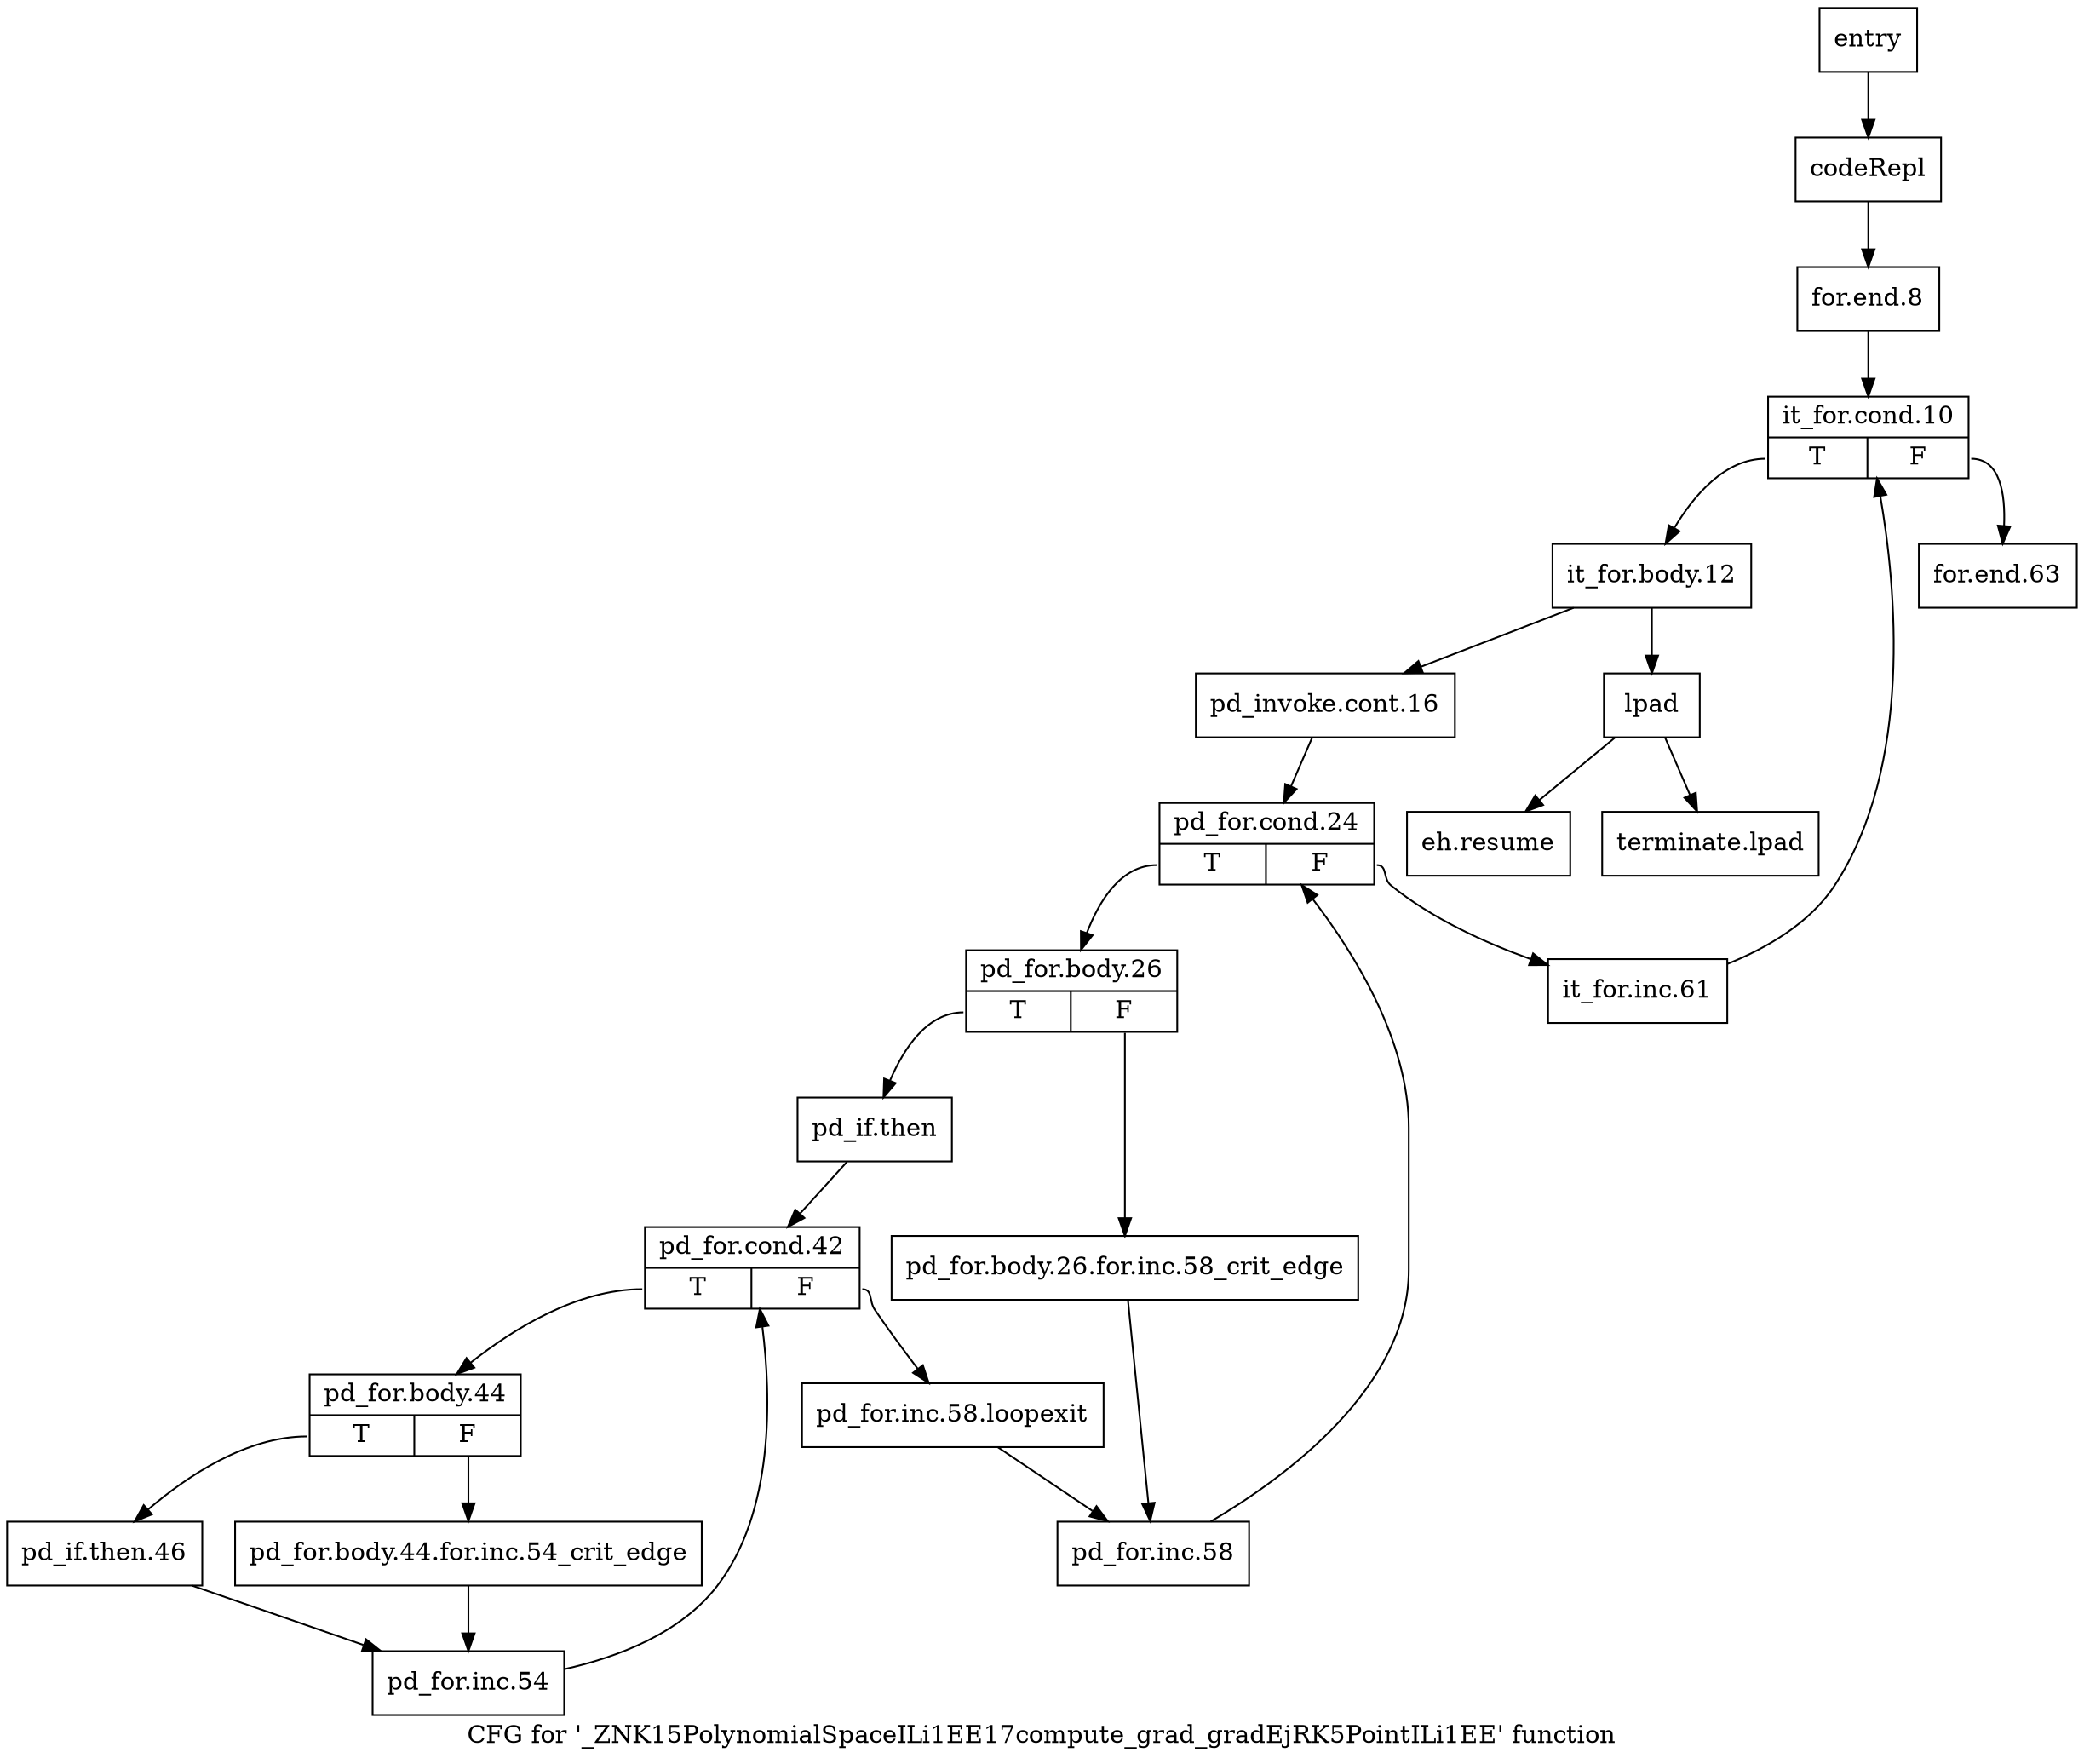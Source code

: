 digraph "CFG for '_ZNK15PolynomialSpaceILi1EE17compute_grad_gradEjRK5PointILi1EE' function" {
	label="CFG for '_ZNK15PolynomialSpaceILi1EE17compute_grad_gradEjRK5PointILi1EE' function";

	Node0x6da8350 [shape=record,label="{entry}"];
	Node0x6da8350 -> Node0x6da83a0;
	Node0x6da83a0 [shape=record,label="{codeRepl}"];
	Node0x6da83a0 -> Node0x6da83f0;
	Node0x6da83f0 [shape=record,label="{for.end.8}"];
	Node0x6da83f0 -> Node0x6da8440;
	Node0x6da8440 [shape=record,label="{it_for.cond.10|{<s0>T|<s1>F}}"];
	Node0x6da8440:s0 -> Node0x6da8490;
	Node0x6da8440:s1 -> Node0x6da8940;
	Node0x6da8490 [shape=record,label="{it_for.body.12}"];
	Node0x6da8490 -> Node0x6da84e0;
	Node0x6da8490 -> Node0x6da87b0;
	Node0x6da84e0 [shape=record,label="{pd_invoke.cont.16}"];
	Node0x6da84e0 -> Node0x6da8530;
	Node0x6da8530 [shape=record,label="{pd_for.cond.24|{<s0>T|<s1>F}}"];
	Node0x6da8530:s0 -> Node0x6da8580;
	Node0x6da8530:s1 -> Node0x6da88f0;
	Node0x6da8580 [shape=record,label="{pd_for.body.26|{<s0>T|<s1>F}}"];
	Node0x6da8580:s0 -> Node0x6da8620;
	Node0x6da8580:s1 -> Node0x6da85d0;
	Node0x6da85d0 [shape=record,label="{pd_for.body.26.for.inc.58_crit_edge}"];
	Node0x6da85d0 -> Node0x6da88a0;
	Node0x6da8620 [shape=record,label="{pd_if.then}"];
	Node0x6da8620 -> Node0x6da8670;
	Node0x6da8670 [shape=record,label="{pd_for.cond.42|{<s0>T|<s1>F}}"];
	Node0x6da8670:s0 -> Node0x6da86c0;
	Node0x6da8670:s1 -> Node0x6da8850;
	Node0x6da86c0 [shape=record,label="{pd_for.body.44|{<s0>T|<s1>F}}"];
	Node0x6da86c0:s0 -> Node0x6da8760;
	Node0x6da86c0:s1 -> Node0x6da8710;
	Node0x6da8710 [shape=record,label="{pd_for.body.44.for.inc.54_crit_edge}"];
	Node0x6da8710 -> Node0x6da8800;
	Node0x6da8760 [shape=record,label="{pd_if.then.46}"];
	Node0x6da8760 -> Node0x6da8800;
	Node0x6da87b0 [shape=record,label="{lpad}"];
	Node0x6da87b0 -> Node0x6da8990;
	Node0x6da87b0 -> Node0x6da89e0;
	Node0x6da8800 [shape=record,label="{pd_for.inc.54}"];
	Node0x6da8800 -> Node0x6da8670;
	Node0x6da8850 [shape=record,label="{pd_for.inc.58.loopexit}"];
	Node0x6da8850 -> Node0x6da88a0;
	Node0x6da88a0 [shape=record,label="{pd_for.inc.58}"];
	Node0x6da88a0 -> Node0x6da8530;
	Node0x6da88f0 [shape=record,label="{it_for.inc.61}"];
	Node0x6da88f0 -> Node0x6da8440;
	Node0x6da8940 [shape=record,label="{for.end.63}"];
	Node0x6da8990 [shape=record,label="{eh.resume}"];
	Node0x6da89e0 [shape=record,label="{terminate.lpad}"];
}
